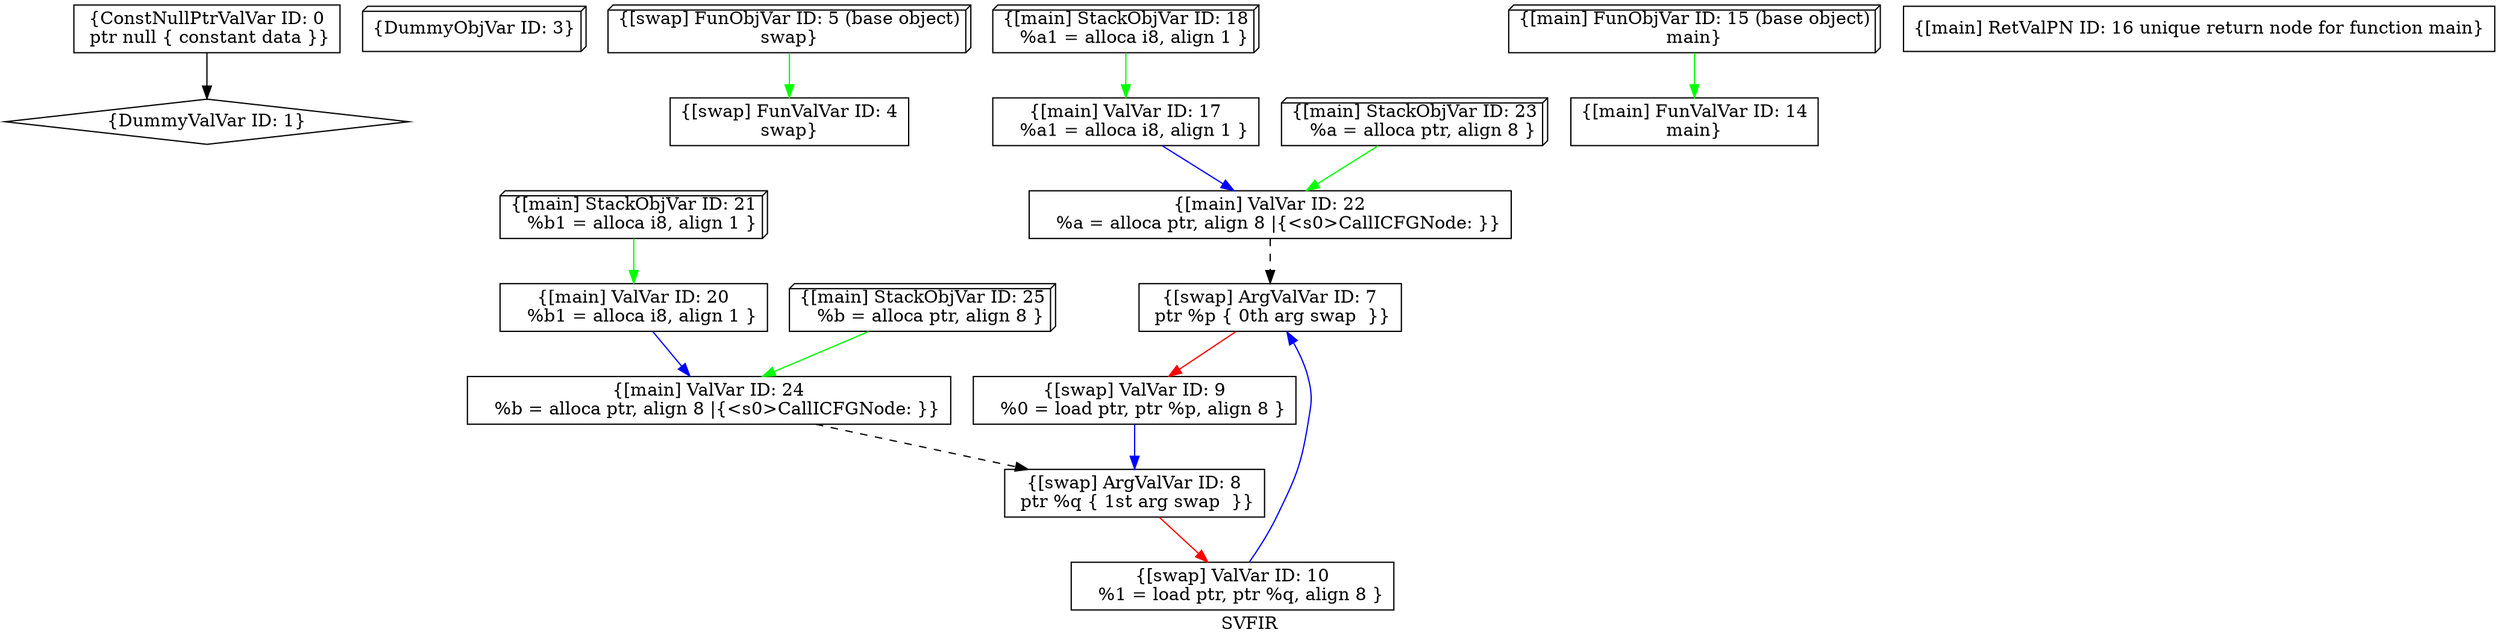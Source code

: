 digraph "SVFIR" {
	label="SVFIR";

	Node0xaaaafbd90b00 [shape=record,shape=box,label="{ConstNullPtrValVar ID: 0\n ptr null \{ constant data \}}"];
	Node0xaaaafbd90b00 -> Node0xaaaafbdb3e40[color=black];
	Node0xaaaafbdb3e40 [shape=record,shape=diamond,label="{DummyValVar ID: 1}"];
	Node0xaaaafbd73930 [shape=record,shape=box3d,label="{DummyObjVar ID: 3}"];
	Node0xaaaafbd7be70 [shape=record,shape=box,label="{[swap] FunValVar ID: 4\nswap}"];
	Node0xaaaafbd96eb0 [shape=record,shape=box3d,label="{[swap] FunObjVar ID: 5 (base object)\nswap}"];
	Node0xaaaafbd96eb0 -> Node0xaaaafbd7be70[color=green];
	Node0xaaaafbd5e1e0 [shape=record,shape=box,label="{[swap] ArgValVar ID: 7\n ptr %p \{ 0th arg swap  \}}"];
	Node0xaaaafbd5e1e0 -> Node0xaaaafbd9f9c0[color=red];
	Node0xaaaafbd87d70 [shape=record,shape=box,label="{[swap] ArgValVar ID: 8\n ptr %q \{ 1st arg swap  \}}"];
	Node0xaaaafbd87d70 -> Node0xaaaafbdc1c60[color=red];
	Node0xaaaafbd9f9c0 [shape=record,shape=box,label="{[swap] ValVar ID: 9\n   %0 = load ptr, ptr %p, align 8 }"];
	Node0xaaaafbd9f9c0 -> Node0xaaaafbd87d70[color=blue];
	Node0xaaaafbdc1c60 [shape=record,shape=box,label="{[swap] ValVar ID: 10\n   %1 = load ptr, ptr %q, align 8 }"];
	Node0xaaaafbdc1c60 -> Node0xaaaafbd5e1e0[color=blue];
	Node0xaaaafbdc0fb0 [shape=record,shape=box,label="{[main] FunValVar ID: 14\nmain}"];
	Node0xaaaafbdb3490 [shape=record,shape=box3d,label="{[main] FunObjVar ID: 15 (base object)\nmain}"];
	Node0xaaaafbdb3490 -> Node0xaaaafbdc0fb0[color=green];
	Node0xaaaafbdc1350 [shape=record,shape=box,label="{[main] RetValPN ID: 16 unique return node for function main}"];
	Node0xaaaafbd69cf0 [shape=record,shape=box,label="{[main] ValVar ID: 17\n   %a1 = alloca i8, align 1 }"];
	Node0xaaaafbd69cf0 -> Node0xaaaafbd71920[color=blue];
	Node0xaaaafbd7c3e0 [shape=record,shape=box3d,label="{[main] StackObjVar ID: 18\n   %a1 = alloca i8, align 1 }"];
	Node0xaaaafbd7c3e0 -> Node0xaaaafbd69cf0[color=green];
	Node0xaaaafbd7d850 [shape=record,shape=box,label="{[main] ValVar ID: 20\n   %b1 = alloca i8, align 1 }"];
	Node0xaaaafbd7d850 -> Node0xaaaafbd7c780[color=blue];
	Node0xaaaafbdce9f0 [shape=record,shape=box3d,label="{[main] StackObjVar ID: 21\n   %b1 = alloca i8, align 1 }"];
	Node0xaaaafbdce9f0 -> Node0xaaaafbd7d850[color=green];
	Node0xaaaafbd71920 [shape=record,shape=box,label="{[main] ValVar ID: 22\n   %a = alloca ptr, align 8 |{<s0>CallICFGNode: }}"];
	Node0xaaaafbd71920:s0 -> Node0xaaaafbd5e1e0[color=black,style=dashed];
	Node0xaaaafbd5dd40 [shape=record,shape=box3d,label="{[main] StackObjVar ID: 23\n   %a = alloca ptr, align 8 }"];
	Node0xaaaafbd5dd40 -> Node0xaaaafbd71920[color=green];
	Node0xaaaafbd7c780 [shape=record,shape=box,label="{[main] ValVar ID: 24\n   %b = alloca ptr, align 8 |{<s0>CallICFGNode: }}"];
	Node0xaaaafbd7c780:s0 -> Node0xaaaafbd87d70[color=black,style=dashed];
	Node0xaaaafbd68490 [shape=record,shape=box3d,label="{[main] StackObjVar ID: 25\n   %b = alloca ptr, align 8 }"];
	Node0xaaaafbd68490 -> Node0xaaaafbd7c780[color=green];
}
